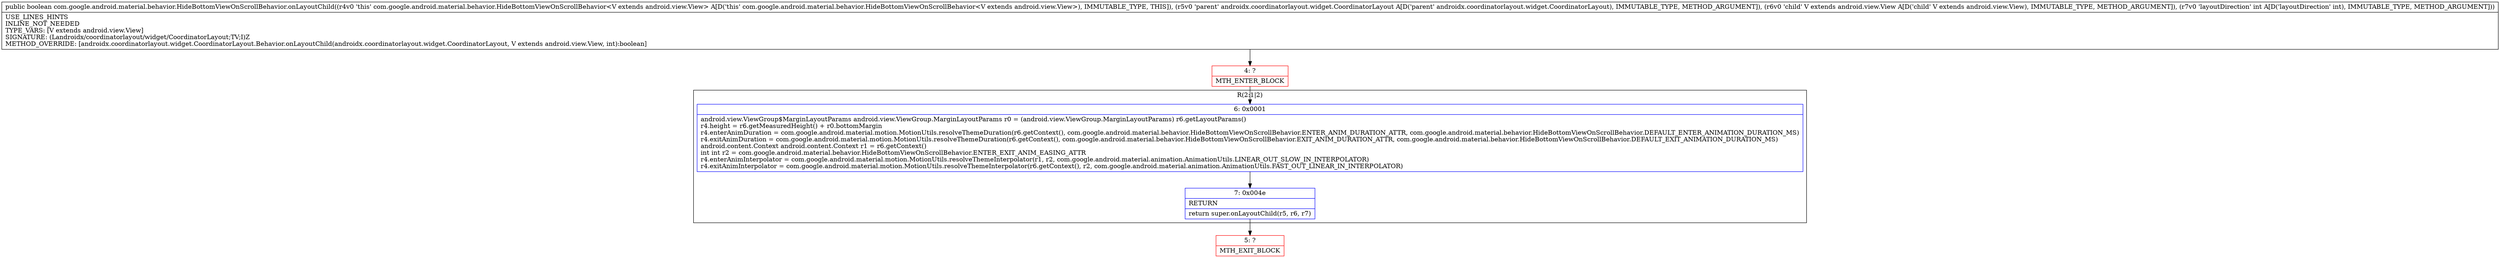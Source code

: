digraph "CFG forcom.google.android.material.behavior.HideBottomViewOnScrollBehavior.onLayoutChild(Landroidx\/coordinatorlayout\/widget\/CoordinatorLayout;Landroid\/view\/View;I)Z" {
subgraph cluster_Region_342233085 {
label = "R(2:1|2)";
node [shape=record,color=blue];
Node_6 [shape=record,label="{6\:\ 0x0001|android.view.ViewGroup$MarginLayoutParams android.view.ViewGroup.MarginLayoutParams r0 = (android.view.ViewGroup.MarginLayoutParams) r6.getLayoutParams()\lr4.height = r6.getMeasuredHeight() + r0.bottomMargin\lr4.enterAnimDuration = com.google.android.material.motion.MotionUtils.resolveThemeDuration(r6.getContext(), com.google.android.material.behavior.HideBottomViewOnScrollBehavior.ENTER_ANIM_DURATION_ATTR, com.google.android.material.behavior.HideBottomViewOnScrollBehavior.DEFAULT_ENTER_ANIMATION_DURATION_MS)\lr4.exitAnimDuration = com.google.android.material.motion.MotionUtils.resolveThemeDuration(r6.getContext(), com.google.android.material.behavior.HideBottomViewOnScrollBehavior.EXIT_ANIM_DURATION_ATTR, com.google.android.material.behavior.HideBottomViewOnScrollBehavior.DEFAULT_EXIT_ANIMATION_DURATION_MS)\landroid.content.Context android.content.Context r1 = r6.getContext()\lint int r2 = com.google.android.material.behavior.HideBottomViewOnScrollBehavior.ENTER_EXIT_ANIM_EASING_ATTR\lr4.enterAnimInterpolator = com.google.android.material.motion.MotionUtils.resolveThemeInterpolator(r1, r2, com.google.android.material.animation.AnimationUtils.LINEAR_OUT_SLOW_IN_INTERPOLATOR)\lr4.exitAnimInterpolator = com.google.android.material.motion.MotionUtils.resolveThemeInterpolator(r6.getContext(), r2, com.google.android.material.animation.AnimationUtils.FAST_OUT_LINEAR_IN_INTERPOLATOR)\l}"];
Node_7 [shape=record,label="{7\:\ 0x004e|RETURN\l|return super.onLayoutChild(r5, r6, r7)\l}"];
}
Node_4 [shape=record,color=red,label="{4\:\ ?|MTH_ENTER_BLOCK\l}"];
Node_5 [shape=record,color=red,label="{5\:\ ?|MTH_EXIT_BLOCK\l}"];
MethodNode[shape=record,label="{public boolean com.google.android.material.behavior.HideBottomViewOnScrollBehavior.onLayoutChild((r4v0 'this' com.google.android.material.behavior.HideBottomViewOnScrollBehavior\<V extends android.view.View\> A[D('this' com.google.android.material.behavior.HideBottomViewOnScrollBehavior\<V extends android.view.View\>), IMMUTABLE_TYPE, THIS]), (r5v0 'parent' androidx.coordinatorlayout.widget.CoordinatorLayout A[D('parent' androidx.coordinatorlayout.widget.CoordinatorLayout), IMMUTABLE_TYPE, METHOD_ARGUMENT]), (r6v0 'child' V extends android.view.View A[D('child' V extends android.view.View), IMMUTABLE_TYPE, METHOD_ARGUMENT]), (r7v0 'layoutDirection' int A[D('layoutDirection' int), IMMUTABLE_TYPE, METHOD_ARGUMENT]))  | USE_LINES_HINTS\lINLINE_NOT_NEEDED\lTYPE_VARS: [V extends android.view.View]\lSIGNATURE: (Landroidx\/coordinatorlayout\/widget\/CoordinatorLayout;TV;I)Z\lMETHOD_OVERRIDE: [androidx.coordinatorlayout.widget.CoordinatorLayout.Behavior.onLayoutChild(androidx.coordinatorlayout.widget.CoordinatorLayout, V extends android.view.View, int):boolean]\l}"];
MethodNode -> Node_4;Node_6 -> Node_7;
Node_7 -> Node_5;
Node_4 -> Node_6;
}

